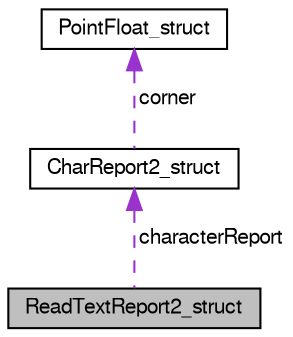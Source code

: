 digraph "ReadTextReport2_struct"
{
  bgcolor="transparent";
  edge [fontname="FreeSans",fontsize="10",labelfontname="FreeSans",labelfontsize="10"];
  node [fontname="FreeSans",fontsize="10",shape=record];
  Node1 [label="ReadTextReport2_struct",height=0.2,width=0.4,color="black", fillcolor="grey75", style="filled" fontcolor="black"];
  Node2 -> Node1 [dir="back",color="darkorchid3",fontsize="10",style="dashed",label=" characterReport" ,fontname="FreeSans"];
  Node2 [label="CharReport2_struct",height=0.2,width=0.4,color="black",URL="$struct_char_report2__struct.html"];
  Node3 -> Node2 [dir="back",color="darkorchid3",fontsize="10",style="dashed",label=" corner" ,fontname="FreeSans"];
  Node3 [label="PointFloat_struct",height=0.2,width=0.4,color="black",URL="$struct_point_float__struct.html"];
}
